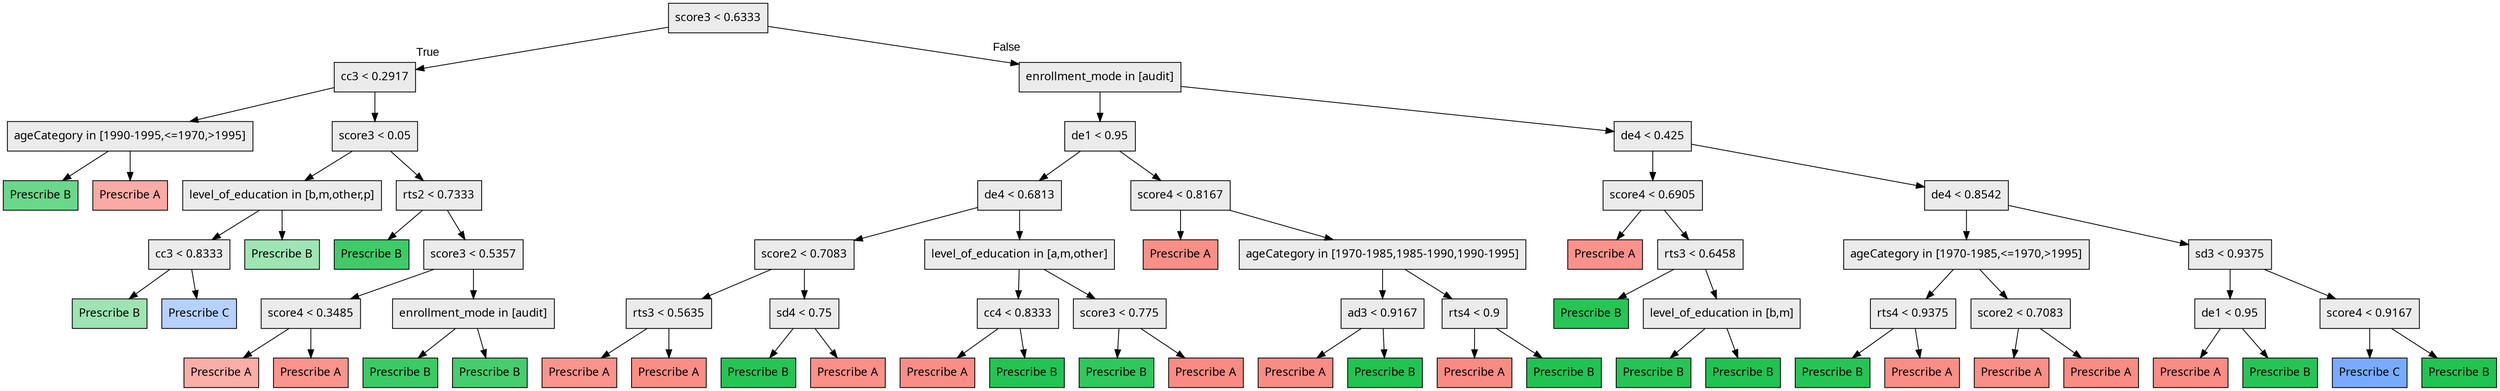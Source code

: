 digraph "G" {
1 [fillcolor="#EBEBEB", fontname="bold arial", label="score3 &lt; 0.6333", shape=box, style="filled"];
2 [fillcolor="#EBEBEB", fontname="bold arial", label="cc3 &lt; 0.2917", shape=box, style="filled"];
3 [fillcolor="#EBEBEB", fontname="bold arial", label="ageCategory in [1990-1995,&lt;=1970,&gt;1995]", shape=box, style="filled"];
4 [color=black, fillcolor="#00BA3895", fontname="bold arial", label="Prescribe B", shape=box, style="filled"];
5 [color=black, fillcolor="#F8766D9c", fontname="bold arial", label="Prescribe A", shape=box, style="filled"];
6 [fillcolor="#EBEBEB", fontname="bold arial", label="score3 &lt; 0.05", shape=box, style="filled"];
7 [fillcolor="#EBEBEB", fontname="bold arial", label="level_of_education in [b,m,other,p]", shape=box, style="filled"];
8 [fillcolor="#EBEBEB", fontname="bold arial", label="cc3 &lt; 0.8333", shape=box, style="filled"];
9 [color=black, fillcolor="#00BA3862", fontname="bold arial", label="Prescribe B", shape=box, style="filled"];
10 [color=black, fillcolor="#619CFF75", fontname="bold arial", label="Prescribe C", shape=box, style="filled"];
11 [color=black, fillcolor="#00BA3860", fontname="bold arial", label="Prescribe B", shape=box, style="filled"];
12 [fillcolor="#EBEBEB", fontname="bold arial", label="rts2 &lt; 0.7333", shape=box, style="filled"];
13 [color=black, fillcolor="#00BA38c1", fontname="bold arial", label="Prescribe B", shape=box, style="filled"];
14 [fillcolor="#EBEBEB", fontname="bold arial", label="score3 &lt; 0.5357", shape=box, style="filled"];
15 [fillcolor="#EBEBEB", fontname="bold arial", label="score4 &lt; 0.3485", shape=box, style="filled"];
16 [color=black, fillcolor="#F8766D97", fontname="bold arial", label="Prescribe A", shape=box, style="filled"];
17 [color=black, fillcolor="#F8766Dc7", fontname="bold arial", label="Prescribe A", shape=box, style="filled"];
18 [fillcolor="#EBEBEB", fontname="bold arial", label="enrollment_mode in [audit]", shape=box, style="filled"];
19 [color=black, fillcolor="#00BA38c4", fontname="bold arial", label="Prescribe B", shape=box, style="filled"];
20 [color=black, fillcolor="#00BA38b9", fontname="bold arial", label="Prescribe B", shape=box, style="filled"];
21 [fillcolor="#EBEBEB", fontname="bold arial", label="enrollment_mode in [audit]", shape=box, style="filled"];
22 [fillcolor="#EBEBEB", fontname="bold arial", label="de1 &lt; 0.95", shape=box, style="filled"];
23 [fillcolor="#EBEBEB", fontname="bold arial", label="de4 &lt; 0.6813", shape=box, style="filled"];
24 [fillcolor="#EBEBEB", fontname="bold arial", label="score2 &lt; 0.7083", shape=box, style="filled"];
25 [fillcolor="#EBEBEB", fontname="bold arial", label="rts3 &lt; 0.5635", shape=box, style="filled"];
26 [color=black, fillcolor="#F8766Dc6", fontname="bold arial", label="Prescribe A", shape=box, style="filled"];
27 [color=black, fillcolor="#F8766Dd3", fontname="bold arial", label="Prescribe A", shape=box, style="filled"];
28 [fillcolor="#EBEBEB", fontname="bold arial", label="sd4 &lt; 0.75", shape=box, style="filled"];
29 [color=black, fillcolor="#00BA38d9", fontname="bold arial", label="Prescribe B", shape=box, style="filled"];
30 [color=black, fillcolor="#F8766Dcf", fontname="bold arial", label="Prescribe A", shape=box, style="filled"];
31 [fillcolor="#EBEBEB", fontname="bold arial", label="level_of_education in [a,m,other]", shape=box, style="filled"];
32 [fillcolor="#EBEBEB", fontname="bold arial", label="cc4 &lt; 0.8333", shape=box, style="filled"];
33 [color=black, fillcolor="#F8766Dd2", fontname="bold arial", label="Prescribe A", shape=box, style="filled"];
34 [color=black, fillcolor="#00BA38dc", fontname="bold arial", label="Prescribe B", shape=box, style="filled"];
35 [fillcolor="#EBEBEB", fontname="bold arial", label="score3 &lt; 0.775", shape=box, style="filled"];
36 [color=black, fillcolor="#00BA38cf", fontname="bold arial", label="Prescribe B", shape=box, style="filled"];
37 [color=black, fillcolor="#F8766Dd7", fontname="bold arial", label="Prescribe A", shape=box, style="filled"];
38 [fillcolor="#EBEBEB", fontname="bold arial", label="score4 &lt; 0.8167", shape=box, style="filled"];
39 [color=black, fillcolor="#F8766Dd1", fontname="bold arial", label="Prescribe A", shape=box, style="filled"];
40 [fillcolor="#EBEBEB", fontname="bold arial", label="ageCategory in [1970-1985,1985-1990,1990-1995]", shape=box, style="filled"];
41 [fillcolor="#EBEBEB", fontname="bold arial", label="ad3 &lt; 0.9167", shape=box, style="filled"];
42 [color=black, fillcolor="#F8766Dd4", fontname="bold arial", label="Prescribe A", shape=box, style="filled"];
43 [color=black, fillcolor="#00BA38de", fontname="bold arial", label="Prescribe B", shape=box, style="filled"];
44 [fillcolor="#EBEBEB", fontname="bold arial", label="rts4 &lt; 0.9", shape=box, style="filled"];
45 [color=black, fillcolor="#F8766Dd8", fontname="bold arial", label="Prescribe A", shape=box, style="filled"];
46 [color=black, fillcolor="#00BA38df", fontname="bold arial", label="Prescribe B", shape=box, style="filled"];
47 [fillcolor="#EBEBEB", fontname="bold arial", label="de4 &lt; 0.425", shape=box, style="filled"];
48 [fillcolor="#EBEBEB", fontname="bold arial", label="score4 &lt; 0.6905", shape=box, style="filled"];
49 [color=black, fillcolor="#F8766Dcb", fontname="bold arial", label="Prescribe A", shape=box, style="filled"];
50 [fillcolor="#EBEBEB", fontname="bold arial", label="rts3 &lt; 0.6458", shape=box, style="filled"];
51 [color=black, fillcolor="#00BA38d8", fontname="bold arial", label="Prescribe B", shape=box, style="filled"];
52 [fillcolor="#EBEBEB", fontname="bold arial", label="level_of_education in [b,m]", shape=box, style="filled"];
53 [color=black, fillcolor="#00BA38da", fontname="bold arial", label="Prescribe B", shape=box, style="filled"];
54 [color=black, fillcolor="#00BA38df", fontname="bold arial", label="Prescribe B", shape=box, style="filled"];
55 [fillcolor="#EBEBEB", fontname="bold arial", label="de4 &lt; 0.8542", shape=box, style="filled"];
56 [fillcolor="#EBEBEB", fontname="bold arial", label="ageCategory in [1970-1985,&lt;=1970,&gt;1995]", shape=box, style="filled"];
57 [fillcolor="#EBEBEB", fontname="bold arial", label="rts4 &lt; 0.9375", shape=box, style="filled"];
58 [color=black, fillcolor="#00BA38d9", fontname="bold arial", label="Prescribe B", shape=box, style="filled"];
59 [color=black, fillcolor="#F8766Dd3", fontname="bold arial", label="Prescribe A", shape=box, style="filled"];
60 [fillcolor="#EBEBEB", fontname="bold arial", label="score2 &lt; 0.7083", shape=box, style="filled"];
61 [color=black, fillcolor="#F8766Dd1", fontname="bold arial", label="Prescribe A", shape=box, style="filled"];
62 [color=black, fillcolor="#F8766Dd5", fontname="bold arial", label="Prescribe A", shape=box, style="filled"];
63 [fillcolor="#EBEBEB", fontname="bold arial", label="sd3 &lt; 0.9375", shape=box, style="filled"];
64 [fillcolor="#EBEBEB", fontname="bold arial", label="de1 &lt; 0.95", shape=box, style="filled"];
65 [color=black, fillcolor="#F8766Dd5", fontname="bold arial", label="Prescribe A", shape=box, style="filled"];
66 [color=black, fillcolor="#00BA38d9", fontname="bold arial", label="Prescribe B", shape=box, style="filled"];
67 [fillcolor="#EBEBEB", fontname="bold arial", label="score4 &lt; 0.9167", shape=box, style="filled"];
68 [color=black, fillcolor="#619CFFd9", fontname="bold arial", label="Prescribe C", shape=box, style="filled"];
69 [color=black, fillcolor="#00BA38de", fontname="bold arial", label="Prescribe B", shape=box, style="filled"];
1 -> 2  [fontname="arial", headlabel="True", key=0, labelangle=45, labeldistance="2.5"];
1 -> 21  [fontname="arial", headlabel="False", key=0, labelangle="-45", labeldistance="2.5"];
2 -> 3  [key=0];
2 -> 6  [key=0];
3 -> 4  [key=0];
3 -> 5  [key=0];
6 -> 7  [key=0];
6 -> 12  [key=0];
7 -> 8  [key=0];
7 -> 11  [key=0];
8 -> 9  [key=0];
8 -> 10  [key=0];
12 -> 13  [key=0];
12 -> 14  [key=0];
14 -> 15  [key=0];
14 -> 18  [key=0];
15 -> 16  [key=0];
15 -> 17  [key=0];
18 -> 19  [key=0];
18 -> 20  [key=0];
21 -> 22  [key=0];
21 -> 47  [key=0];
22 -> 23  [key=0];
22 -> 38  [key=0];
23 -> 24  [key=0];
23 -> 31  [key=0];
24 -> 25  [key=0];
24 -> 28  [key=0];
25 -> 26  [key=0];
25 -> 27  [key=0];
28 -> 29  [key=0];
28 -> 30  [key=0];
31 -> 32  [key=0];
31 -> 35  [key=0];
32 -> 33  [key=0];
32 -> 34  [key=0];
35 -> 36  [key=0];
35 -> 37  [key=0];
38 -> 39  [key=0];
38 -> 40  [key=0];
40 -> 41  [key=0];
40 -> 44  [key=0];
41 -> 42  [key=0];
41 -> 43  [key=0];
44 -> 45  [key=0];
44 -> 46  [key=0];
47 -> 48  [key=0];
47 -> 55  [key=0];
48 -> 49  [key=0];
48 -> 50  [key=0];
50 -> 51  [key=0];
50 -> 52  [key=0];
52 -> 53  [key=0];
52 -> 54  [key=0];
55 -> 56  [key=0];
55 -> 63  [key=0];
56 -> 57  [key=0];
56 -> 60  [key=0];
57 -> 58  [key=0];
57 -> 59  [key=0];
60 -> 61  [key=0];
60 -> 62  [key=0];
63 -> 64  [key=0];
63 -> 67  [key=0];
64 -> 65  [key=0];
64 -> 66  [key=0];
67 -> 68  [key=0];
67 -> 69  [key=0];
}
